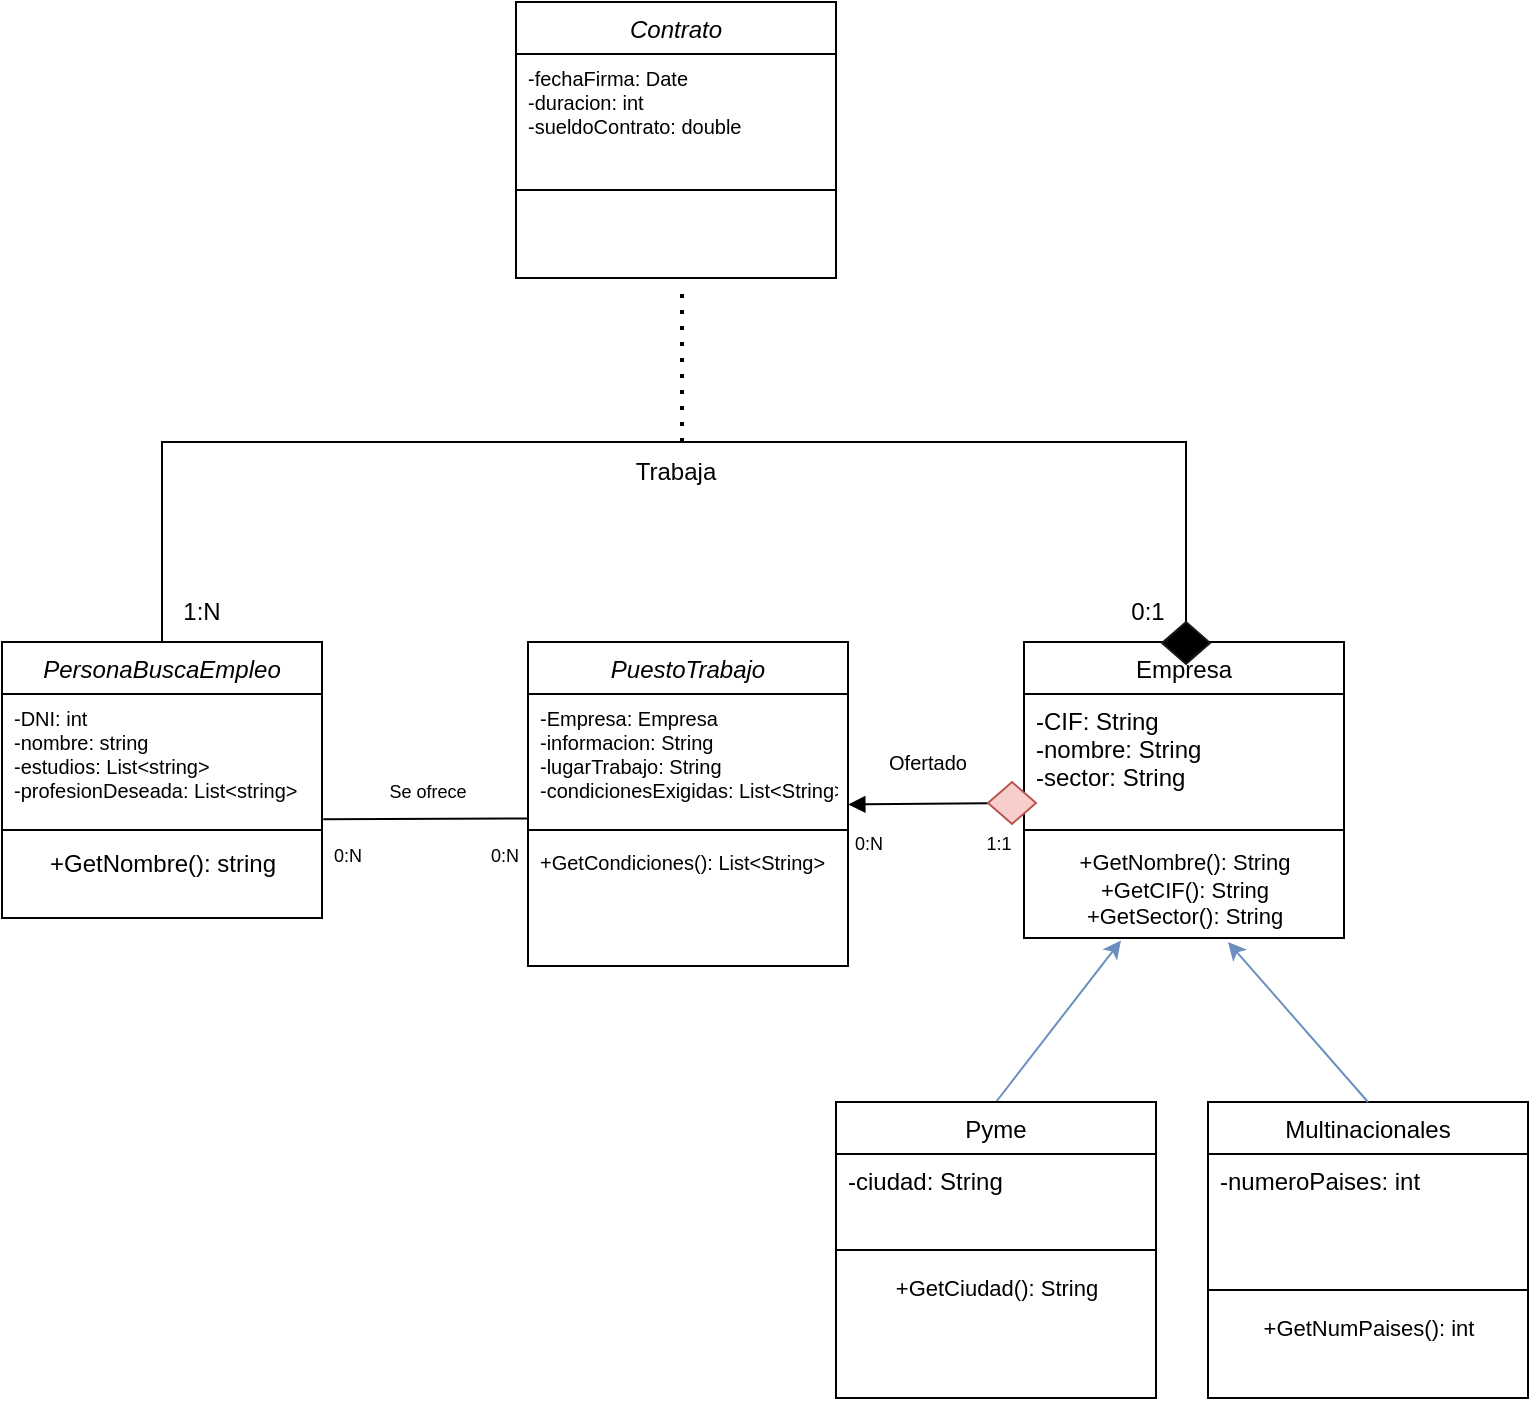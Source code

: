 <mxfile version="24.2.5" type="device">
  <diagram id="C5RBs43oDa-KdzZeNtuy" name="Page-1">
    <mxGraphModel dx="568" dy="666" grid="1" gridSize="10" guides="1" tooltips="1" connect="1" arrows="1" fold="1" page="1" pageScale="1" pageWidth="827" pageHeight="1169" math="0" shadow="0">
      <root>
        <mxCell id="WIyWlLk6GJQsqaUBKTNV-0" />
        <mxCell id="WIyWlLk6GJQsqaUBKTNV-1" parent="WIyWlLk6GJQsqaUBKTNV-0" />
        <mxCell id="L-M_nSaYWy1V3_IdlihT-3" value="" style="endArrow=classic;html=1;rounded=0;exitX=0.5;exitY=0;exitDx=0;exitDy=0;fillColor=#dae8fc;strokeColor=#6c8ebf;entryX=0.303;entryY=1.025;entryDx=0;entryDy=0;entryPerimeter=0;" edge="1" parent="WIyWlLk6GJQsqaUBKTNV-1" source="L-M_nSaYWy1V3_IdlihT-0" target="L-M_nSaYWy1V3_IdlihT-7">
          <mxGeometry width="50" height="50" relative="1" as="geometry">
            <mxPoint x="513" y="680" as="sourcePoint" />
            <mxPoint x="563" y="640" as="targetPoint" />
          </mxGeometry>
        </mxCell>
        <mxCell id="zkfFHV4jXpPFQw0GAbJ--0" value="PersonaBuscaEmpleo" style="swimlane;fontStyle=2;align=center;verticalAlign=top;childLayout=stackLayout;horizontal=1;startSize=26;horizontalStack=0;resizeParent=1;resizeLast=0;collapsible=1;marginBottom=0;rounded=0;shadow=0;strokeWidth=1;" parent="WIyWlLk6GJQsqaUBKTNV-1" vertex="1">
          <mxGeometry y="500" width="160" height="138" as="geometry">
            <mxRectangle x="230" y="140" width="160" height="26" as="alternateBounds" />
          </mxGeometry>
        </mxCell>
        <mxCell id="zkfFHV4jXpPFQw0GAbJ--1" value="-DNI: int&#xa;-nombre: string&#xa;-estudios: List&lt;string&gt;&#xa;-profesionDeseada: List&lt;string&gt;" style="text;align=left;verticalAlign=top;spacingLeft=4;spacingRight=4;overflow=hidden;rotatable=0;points=[[0,0.5],[1,0.5]];portConstraint=eastwest;fontSize=10;" parent="zkfFHV4jXpPFQw0GAbJ--0" vertex="1">
          <mxGeometry y="26" width="160" height="64" as="geometry" />
        </mxCell>
        <mxCell id="zkfFHV4jXpPFQw0GAbJ--4" value="" style="line;html=1;strokeWidth=1;align=left;verticalAlign=middle;spacingTop=-1;spacingLeft=3;spacingRight=3;rotatable=0;labelPosition=right;points=[];portConstraint=eastwest;" parent="zkfFHV4jXpPFQw0GAbJ--0" vertex="1">
          <mxGeometry y="90" width="160" height="8" as="geometry" />
        </mxCell>
        <mxCell id="L-M_nSaYWy1V3_IdlihT-34" value="+GetNombre(): string&lt;div&gt;&lt;br&gt;&lt;/div&gt;" style="text;html=1;align=center;verticalAlign=middle;resizable=0;points=[];autosize=1;strokeColor=none;fillColor=none;" vertex="1" parent="zkfFHV4jXpPFQw0GAbJ--0">
          <mxGeometry y="98" width="160" height="40" as="geometry" />
        </mxCell>
        <mxCell id="zkfFHV4jXpPFQw0GAbJ--17" value="Empresa" style="swimlane;fontStyle=0;align=center;verticalAlign=top;childLayout=stackLayout;horizontal=1;startSize=26;horizontalStack=0;resizeParent=1;resizeLast=0;collapsible=1;marginBottom=0;rounded=0;shadow=0;strokeWidth=1;" parent="WIyWlLk6GJQsqaUBKTNV-1" vertex="1">
          <mxGeometry x="511" y="500" width="160" height="148" as="geometry">
            <mxRectangle x="550" y="140" width="160" height="26" as="alternateBounds" />
          </mxGeometry>
        </mxCell>
        <mxCell id="zkfFHV4jXpPFQw0GAbJ--18" value="-CIF: String&#xa;-nombre: String&#xa;-sector: String" style="text;align=left;verticalAlign=top;spacingLeft=4;spacingRight=4;overflow=hidden;rotatable=0;points=[[0,0.5],[1,0.5]];portConstraint=eastwest;" parent="zkfFHV4jXpPFQw0GAbJ--17" vertex="1">
          <mxGeometry y="26" width="160" height="64" as="geometry" />
        </mxCell>
        <mxCell id="zkfFHV4jXpPFQw0GAbJ--23" value="" style="line;html=1;strokeWidth=1;align=left;verticalAlign=middle;spacingTop=-1;spacingLeft=3;spacingRight=3;rotatable=0;labelPosition=right;points=[];portConstraint=eastwest;" parent="zkfFHV4jXpPFQw0GAbJ--17" vertex="1">
          <mxGeometry y="90" width="160" height="8" as="geometry" />
        </mxCell>
        <mxCell id="L-M_nSaYWy1V3_IdlihT-7" value="&lt;font style=&quot;font-size: 11px;&quot;&gt;+GetNombre(): String&lt;/font&gt;&lt;div style=&quot;font-size: 11px;&quot;&gt;+GetCIF(): String&lt;/div&gt;&lt;div style=&quot;font-size: 11px;&quot;&gt;+GetSector(): String&lt;/div&gt;" style="text;html=1;align=center;verticalAlign=middle;resizable=0;points=[];autosize=1;strokeColor=none;fillColor=none;" vertex="1" parent="zkfFHV4jXpPFQw0GAbJ--17">
          <mxGeometry y="98" width="160" height="50" as="geometry" />
        </mxCell>
        <mxCell id="L-M_nSaYWy1V3_IdlihT-0" value="Pyme" style="swimlane;fontStyle=0;align=center;verticalAlign=top;childLayout=stackLayout;horizontal=1;startSize=26;horizontalStack=0;resizeParent=1;resizeLast=0;collapsible=1;marginBottom=0;rounded=0;shadow=0;strokeWidth=1;" vertex="1" parent="WIyWlLk6GJQsqaUBKTNV-1">
          <mxGeometry x="417" y="730" width="160" height="148" as="geometry">
            <mxRectangle x="550" y="140" width="160" height="26" as="alternateBounds" />
          </mxGeometry>
        </mxCell>
        <mxCell id="L-M_nSaYWy1V3_IdlihT-1" value="-ciudad: String" style="text;align=left;verticalAlign=top;spacingLeft=4;spacingRight=4;overflow=hidden;rotatable=0;points=[[0,0.5],[1,0.5]];portConstraint=eastwest;" vertex="1" parent="L-M_nSaYWy1V3_IdlihT-0">
          <mxGeometry y="26" width="160" height="44" as="geometry" />
        </mxCell>
        <mxCell id="L-M_nSaYWy1V3_IdlihT-2" value="" style="line;html=1;strokeWidth=1;align=left;verticalAlign=middle;spacingTop=-1;spacingLeft=3;spacingRight=3;rotatable=0;labelPosition=right;points=[];portConstraint=eastwest;" vertex="1" parent="L-M_nSaYWy1V3_IdlihT-0">
          <mxGeometry y="70" width="160" height="8" as="geometry" />
        </mxCell>
        <mxCell id="L-M_nSaYWy1V3_IdlihT-9" value="&lt;span style=&quot;font-size: 11px;&quot;&gt;+GetCiudad(): String&lt;/span&gt;" style="text;html=1;align=center;verticalAlign=middle;resizable=0;points=[];autosize=1;strokeColor=none;fillColor=none;" vertex="1" parent="L-M_nSaYWy1V3_IdlihT-0">
          <mxGeometry y="78" width="160" height="30" as="geometry" />
        </mxCell>
        <mxCell id="L-M_nSaYWy1V3_IdlihT-4" value="Multinacionales" style="swimlane;fontStyle=0;align=center;verticalAlign=top;childLayout=stackLayout;horizontal=1;startSize=26;horizontalStack=0;resizeParent=1;resizeLast=0;collapsible=1;marginBottom=0;rounded=0;shadow=0;strokeWidth=1;" vertex="1" parent="WIyWlLk6GJQsqaUBKTNV-1">
          <mxGeometry x="603" y="730" width="160" height="148" as="geometry">
            <mxRectangle x="550" y="140" width="160" height="26" as="alternateBounds" />
          </mxGeometry>
        </mxCell>
        <mxCell id="L-M_nSaYWy1V3_IdlihT-5" value="-numeroPaises: int" style="text;align=left;verticalAlign=top;spacingLeft=4;spacingRight=4;overflow=hidden;rotatable=0;points=[[0,0.5],[1,0.5]];portConstraint=eastwest;" vertex="1" parent="L-M_nSaYWy1V3_IdlihT-4">
          <mxGeometry y="26" width="160" height="64" as="geometry" />
        </mxCell>
        <mxCell id="L-M_nSaYWy1V3_IdlihT-6" value="" style="line;html=1;strokeWidth=1;align=left;verticalAlign=middle;spacingTop=-1;spacingLeft=3;spacingRight=3;rotatable=0;labelPosition=right;points=[];portConstraint=eastwest;" vertex="1" parent="L-M_nSaYWy1V3_IdlihT-4">
          <mxGeometry y="90" width="160" height="8" as="geometry" />
        </mxCell>
        <mxCell id="L-M_nSaYWy1V3_IdlihT-10" value="&lt;span style=&quot;font-size: 11px;&quot;&gt;+GetNumPaises(): int&lt;/span&gt;" style="text;html=1;align=center;verticalAlign=middle;resizable=0;points=[];autosize=1;strokeColor=none;fillColor=none;" vertex="1" parent="L-M_nSaYWy1V3_IdlihT-4">
          <mxGeometry y="98" width="160" height="30" as="geometry" />
        </mxCell>
        <mxCell id="L-M_nSaYWy1V3_IdlihT-8" value="" style="endArrow=classic;html=1;rounded=0;exitX=0.5;exitY=0;exitDx=0;exitDy=0;fillColor=#dae8fc;strokeColor=#6c8ebf;" edge="1" parent="WIyWlLk6GJQsqaUBKTNV-1" source="L-M_nSaYWy1V3_IdlihT-4">
          <mxGeometry width="50" height="50" relative="1" as="geometry">
            <mxPoint x="583" y="729" as="sourcePoint" />
            <mxPoint x="613" y="650" as="targetPoint" />
          </mxGeometry>
        </mxCell>
        <mxCell id="L-M_nSaYWy1V3_IdlihT-11" value="PuestoTrabajo" style="swimlane;fontStyle=2;align=center;verticalAlign=top;childLayout=stackLayout;horizontal=1;startSize=26;horizontalStack=0;resizeParent=1;resizeLast=0;collapsible=1;marginBottom=0;rounded=0;shadow=0;strokeWidth=1;" vertex="1" parent="WIyWlLk6GJQsqaUBKTNV-1">
          <mxGeometry x="263" y="500" width="160" height="162" as="geometry">
            <mxRectangle x="230" y="140" width="160" height="26" as="alternateBounds" />
          </mxGeometry>
        </mxCell>
        <mxCell id="L-M_nSaYWy1V3_IdlihT-12" value="-Empresa: Empresa&#xa;-informacion: String&#xa;-lugarTrabajo: String&#xa;-condicionesExigidas: List&lt;String&gt;" style="text;align=left;verticalAlign=top;spacingLeft=4;spacingRight=4;overflow=hidden;rotatable=0;points=[[0,0.5],[1,0.5]];portConstraint=eastwest;fontSize=10;" vertex="1" parent="L-M_nSaYWy1V3_IdlihT-11">
          <mxGeometry y="26" width="160" height="64" as="geometry" />
        </mxCell>
        <mxCell id="L-M_nSaYWy1V3_IdlihT-13" value="" style="line;html=1;strokeWidth=1;align=left;verticalAlign=middle;spacingTop=-1;spacingLeft=3;spacingRight=3;rotatable=0;labelPosition=right;points=[];portConstraint=eastwest;" vertex="1" parent="L-M_nSaYWy1V3_IdlihT-11">
          <mxGeometry y="90" width="160" height="8" as="geometry" />
        </mxCell>
        <mxCell id="L-M_nSaYWy1V3_IdlihT-33" value="+GetCondiciones(): List&lt;String&gt;" style="text;align=left;verticalAlign=top;spacingLeft=4;spacingRight=4;overflow=hidden;rotatable=0;points=[[0,0.5],[1,0.5]];portConstraint=eastwest;fontSize=10;" vertex="1" parent="L-M_nSaYWy1V3_IdlihT-11">
          <mxGeometry y="98" width="160" height="64" as="geometry" />
        </mxCell>
        <mxCell id="L-M_nSaYWy1V3_IdlihT-14" value="" style="endArrow=block;html=1;rounded=0;entryX=1.001;entryY=0.863;entryDx=0;entryDy=0;entryPerimeter=0;endFill=1;" edge="1" parent="WIyWlLk6GJQsqaUBKTNV-1" source="L-M_nSaYWy1V3_IdlihT-18" target="L-M_nSaYWy1V3_IdlihT-12">
          <mxGeometry width="50" height="50" relative="1" as="geometry">
            <mxPoint x="423" y="582" as="sourcePoint" />
            <mxPoint x="424.6" y="578.998" as="targetPoint" />
            <Array as="points" />
          </mxGeometry>
        </mxCell>
        <mxCell id="L-M_nSaYWy1V3_IdlihT-15" value="&lt;font style=&quot;font-size: 10px;&quot;&gt;Ofertado&lt;/font&gt;" style="text;html=1;align=center;verticalAlign=middle;whiteSpace=wrap;rounded=0;" vertex="1" parent="WIyWlLk6GJQsqaUBKTNV-1">
          <mxGeometry x="433" y="550" width="60" height="20" as="geometry" />
        </mxCell>
        <mxCell id="L-M_nSaYWy1V3_IdlihT-16" value="&lt;font style=&quot;font-size: 9px;&quot;&gt;1:1&lt;/font&gt;" style="text;html=1;align=center;verticalAlign=middle;whiteSpace=wrap;rounded=0;" vertex="1" parent="WIyWlLk6GJQsqaUBKTNV-1">
          <mxGeometry x="470" y="590" width="57" height="20" as="geometry" />
        </mxCell>
        <mxCell id="L-M_nSaYWy1V3_IdlihT-17" value="&lt;font style=&quot;font-size: 9px;&quot;&gt;0:N&lt;/font&gt;" style="text;html=1;align=center;verticalAlign=middle;whiteSpace=wrap;rounded=0;" vertex="1" parent="WIyWlLk6GJQsqaUBKTNV-1">
          <mxGeometry x="407" y="590" width="53" height="20" as="geometry" />
        </mxCell>
        <mxCell id="L-M_nSaYWy1V3_IdlihT-18" value="" style="rhombus;whiteSpace=wrap;html=1;fillColor=#f8cecc;strokeColor=#b85450;" vertex="1" parent="WIyWlLk6GJQsqaUBKTNV-1">
          <mxGeometry x="493" y="570" width="24" height="21" as="geometry" />
        </mxCell>
        <mxCell id="L-M_nSaYWy1V3_IdlihT-20" value="" style="endArrow=none;html=1;rounded=0;exitX=1.004;exitY=0.978;exitDx=0;exitDy=0;exitPerimeter=0;entryX=0.001;entryY=0.972;entryDx=0;entryDy=0;entryPerimeter=0;" edge="1" parent="WIyWlLk6GJQsqaUBKTNV-1" source="zkfFHV4jXpPFQw0GAbJ--1" target="L-M_nSaYWy1V3_IdlihT-12">
          <mxGeometry width="50" height="50" relative="1" as="geometry">
            <mxPoint x="193" y="589" as="sourcePoint" />
            <mxPoint x="253" y="590" as="targetPoint" />
          </mxGeometry>
        </mxCell>
        <mxCell id="L-M_nSaYWy1V3_IdlihT-21" value="&lt;font style=&quot;font-size: 9px;&quot;&gt;Se ofrece&lt;/font&gt;" style="text;html=1;align=center;verticalAlign=middle;whiteSpace=wrap;rounded=0;" vertex="1" parent="WIyWlLk6GJQsqaUBKTNV-1">
          <mxGeometry x="183" y="559" width="60" height="30" as="geometry" />
        </mxCell>
        <mxCell id="L-M_nSaYWy1V3_IdlihT-22" value="&lt;font style=&quot;font-size: 9px;&quot;&gt;0:N&lt;/font&gt;" style="text;html=1;align=center;verticalAlign=middle;whiteSpace=wrap;rounded=0;" vertex="1" parent="WIyWlLk6GJQsqaUBKTNV-1">
          <mxGeometry x="220" y="590" width="63" height="31" as="geometry" />
        </mxCell>
        <mxCell id="L-M_nSaYWy1V3_IdlihT-23" value="&lt;font style=&quot;font-size: 9px;&quot;&gt;0:N&lt;/font&gt;" style="text;html=1;align=center;verticalAlign=middle;whiteSpace=wrap;rounded=0;" vertex="1" parent="WIyWlLk6GJQsqaUBKTNV-1">
          <mxGeometry x="143" y="591" width="60" height="30" as="geometry" />
        </mxCell>
        <mxCell id="L-M_nSaYWy1V3_IdlihT-24" value="" style="endArrow=none;html=1;rounded=0;exitX=0.5;exitY=0;exitDx=0;exitDy=0;" edge="1" parent="WIyWlLk6GJQsqaUBKTNV-1" source="zkfFHV4jXpPFQw0GAbJ--0" target="L-M_nSaYWy1V3_IdlihT-32">
          <mxGeometry width="50" height="50" relative="1" as="geometry">
            <mxPoint x="300" y="680" as="sourcePoint" />
            <mxPoint x="800" y="400" as="targetPoint" />
            <Array as="points">
              <mxPoint x="80" y="400" />
              <mxPoint x="400" y="400" />
              <mxPoint x="592" y="400" />
            </Array>
          </mxGeometry>
        </mxCell>
        <mxCell id="L-M_nSaYWy1V3_IdlihT-25" value="" style="endArrow=none;dashed=1;html=1;dashPattern=1 3;strokeWidth=2;rounded=0;" edge="1" parent="WIyWlLk6GJQsqaUBKTNV-1">
          <mxGeometry width="50" height="50" relative="1" as="geometry">
            <mxPoint x="340" y="400" as="sourcePoint" />
            <mxPoint x="340" y="320" as="targetPoint" />
          </mxGeometry>
        </mxCell>
        <mxCell id="L-M_nSaYWy1V3_IdlihT-26" value="Contrato" style="swimlane;fontStyle=2;align=center;verticalAlign=top;childLayout=stackLayout;horizontal=1;startSize=26;horizontalStack=0;resizeParent=1;resizeLast=0;collapsible=1;marginBottom=0;rounded=0;shadow=0;strokeWidth=1;" vertex="1" parent="WIyWlLk6GJQsqaUBKTNV-1">
          <mxGeometry x="257" y="180" width="160" height="138" as="geometry">
            <mxRectangle x="230" y="140" width="160" height="26" as="alternateBounds" />
          </mxGeometry>
        </mxCell>
        <mxCell id="L-M_nSaYWy1V3_IdlihT-27" value="-fechaFirma: Date&#xa;-duracion: int&#xa;-sueldoContrato: double" style="text;align=left;verticalAlign=top;spacingLeft=4;spacingRight=4;overflow=hidden;rotatable=0;points=[[0,0.5],[1,0.5]];portConstraint=eastwest;fontSize=10;" vertex="1" parent="L-M_nSaYWy1V3_IdlihT-26">
          <mxGeometry y="26" width="160" height="64" as="geometry" />
        </mxCell>
        <mxCell id="L-M_nSaYWy1V3_IdlihT-28" value="" style="line;html=1;strokeWidth=1;align=left;verticalAlign=middle;spacingTop=-1;spacingLeft=3;spacingRight=3;rotatable=0;labelPosition=right;points=[];portConstraint=eastwest;" vertex="1" parent="L-M_nSaYWy1V3_IdlihT-26">
          <mxGeometry y="90" width="160" height="8" as="geometry" />
        </mxCell>
        <mxCell id="L-M_nSaYWy1V3_IdlihT-29" value="Trabaja" style="text;html=1;align=center;verticalAlign=middle;whiteSpace=wrap;rounded=0;" vertex="1" parent="WIyWlLk6GJQsqaUBKTNV-1">
          <mxGeometry x="307" y="400" width="60" height="30" as="geometry" />
        </mxCell>
        <mxCell id="L-M_nSaYWy1V3_IdlihT-30" value="1:N" style="text;html=1;align=center;verticalAlign=middle;whiteSpace=wrap;rounded=0;" vertex="1" parent="WIyWlLk6GJQsqaUBKTNV-1">
          <mxGeometry x="70" y="470" width="60" height="30" as="geometry" />
        </mxCell>
        <mxCell id="L-M_nSaYWy1V3_IdlihT-31" value="0:1" style="text;html=1;align=center;verticalAlign=middle;whiteSpace=wrap;rounded=0;" vertex="1" parent="WIyWlLk6GJQsqaUBKTNV-1">
          <mxGeometry x="543" y="470" width="60" height="30" as="geometry" />
        </mxCell>
        <mxCell id="L-M_nSaYWy1V3_IdlihT-32" value="" style="rhombus;whiteSpace=wrap;html=1;strokeColor=#1C1A1A;fillColor=#000000;" vertex="1" parent="WIyWlLk6GJQsqaUBKTNV-1">
          <mxGeometry x="580" y="490" width="24" height="21" as="geometry" />
        </mxCell>
      </root>
    </mxGraphModel>
  </diagram>
</mxfile>
